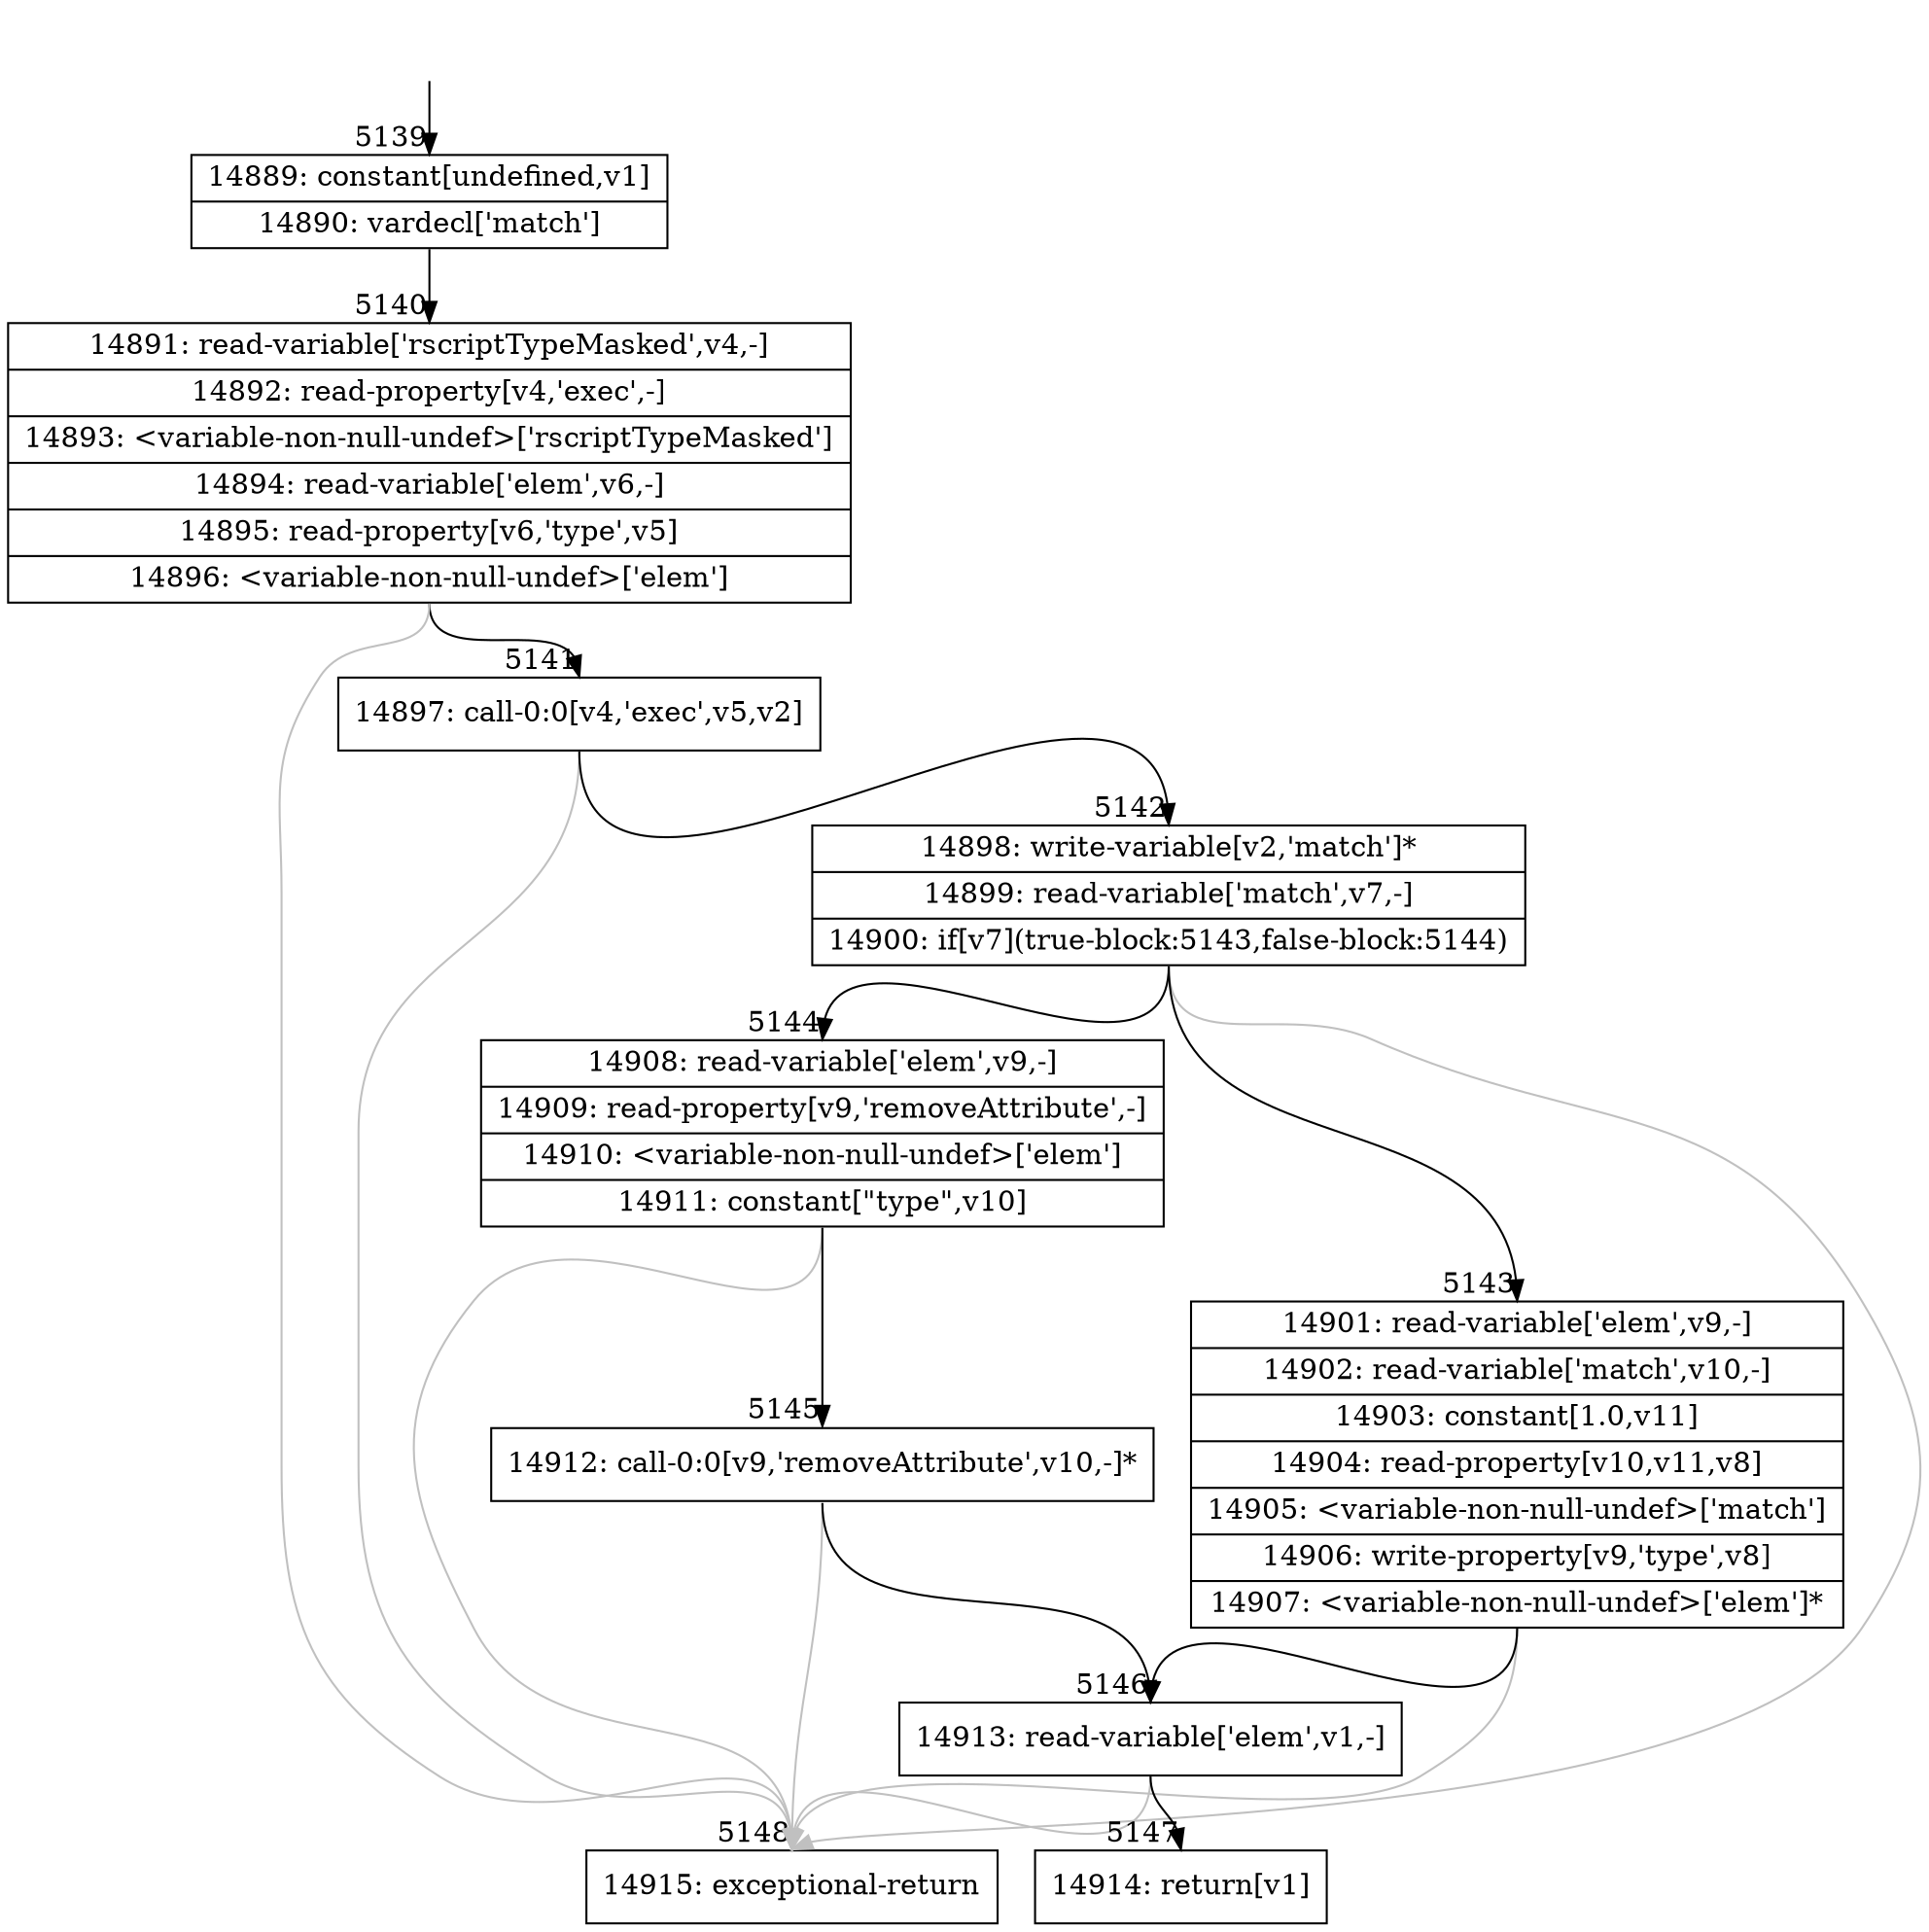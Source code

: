 digraph {
rankdir="TD"
BB_entry329[shape=none,label=""];
BB_entry329 -> BB5139 [tailport=s, headport=n, headlabel="    5139"]
BB5139 [shape=record label="{14889: constant[undefined,v1]|14890: vardecl['match']}" ] 
BB5139 -> BB5140 [tailport=s, headport=n, headlabel="      5140"]
BB5140 [shape=record label="{14891: read-variable['rscriptTypeMasked',v4,-]|14892: read-property[v4,'exec',-]|14893: \<variable-non-null-undef\>['rscriptTypeMasked']|14894: read-variable['elem',v6,-]|14895: read-property[v6,'type',v5]|14896: \<variable-non-null-undef\>['elem']}" ] 
BB5140 -> BB5141 [tailport=s, headport=n, headlabel="      5141"]
BB5140 -> BB5148 [tailport=s, headport=n, color=gray, headlabel="      5148"]
BB5141 [shape=record label="{14897: call-0:0[v4,'exec',v5,v2]}" ] 
BB5141 -> BB5142 [tailport=s, headport=n, headlabel="      5142"]
BB5141 -> BB5148 [tailport=s, headport=n, color=gray]
BB5142 [shape=record label="{14898: write-variable[v2,'match']*|14899: read-variable['match',v7,-]|14900: if[v7](true-block:5143,false-block:5144)}" ] 
BB5142 -> BB5143 [tailport=s, headport=n, headlabel="      5143"]
BB5142 -> BB5144 [tailport=s, headport=n, headlabel="      5144"]
BB5142 -> BB5148 [tailport=s, headport=n, color=gray]
BB5143 [shape=record label="{14901: read-variable['elem',v9,-]|14902: read-variable['match',v10,-]|14903: constant[1.0,v11]|14904: read-property[v10,v11,v8]|14905: \<variable-non-null-undef\>['match']|14906: write-property[v9,'type',v8]|14907: \<variable-non-null-undef\>['elem']*}" ] 
BB5143 -> BB5146 [tailport=s, headport=n, headlabel="      5146"]
BB5143 -> BB5148 [tailport=s, headport=n, color=gray]
BB5144 [shape=record label="{14908: read-variable['elem',v9,-]|14909: read-property[v9,'removeAttribute',-]|14910: \<variable-non-null-undef\>['elem']|14911: constant[\"type\",v10]}" ] 
BB5144 -> BB5145 [tailport=s, headport=n, headlabel="      5145"]
BB5144 -> BB5148 [tailport=s, headport=n, color=gray]
BB5145 [shape=record label="{14912: call-0:0[v9,'removeAttribute',v10,-]*}" ] 
BB5145 -> BB5146 [tailport=s, headport=n]
BB5145 -> BB5148 [tailport=s, headport=n, color=gray]
BB5146 [shape=record label="{14913: read-variable['elem',v1,-]}" ] 
BB5146 -> BB5147 [tailport=s, headport=n, headlabel="      5147"]
BB5146 -> BB5148 [tailport=s, headport=n, color=gray]
BB5147 [shape=record label="{14914: return[v1]}" ] 
BB5148 [shape=record label="{14915: exceptional-return}" ] 
}
